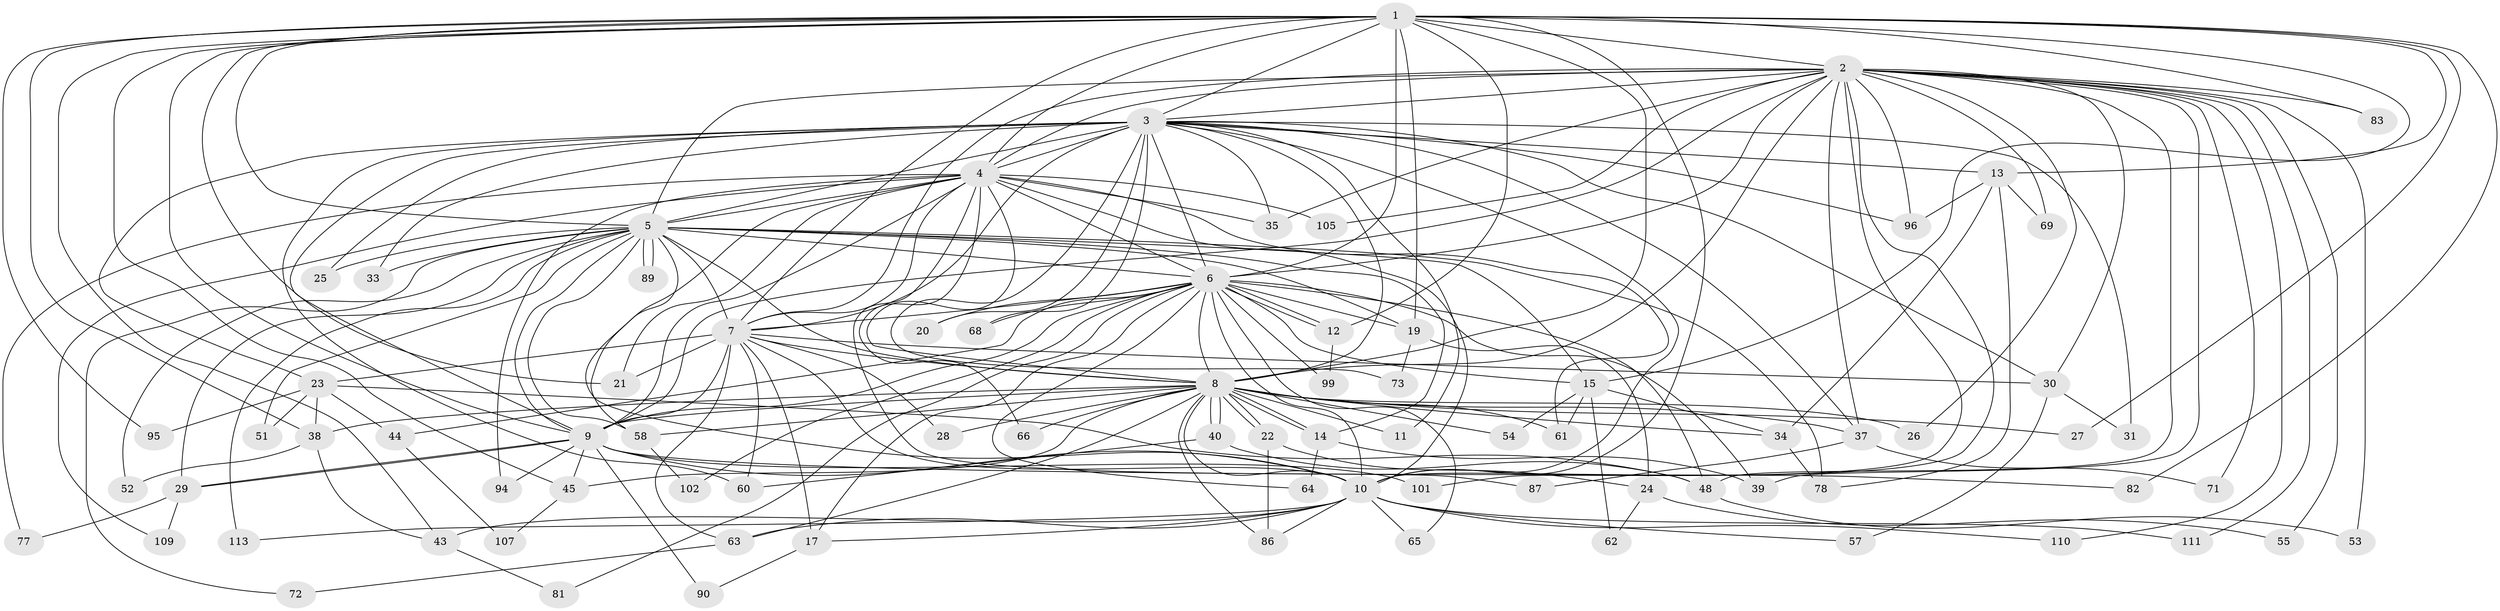 // Generated by graph-tools (version 1.1) at 2025/23/03/03/25 07:23:35]
// undirected, 80 vertices, 209 edges
graph export_dot {
graph [start="1"]
  node [color=gray90,style=filled];
  1 [super="+18"];
  2 [super="+42"];
  3 [super="+56"];
  4 [super="+36"];
  5 [super="+59"];
  6 [super="+79"];
  7 [super="+98"];
  8 [super="+92"];
  9 [super="+16"];
  10 [super="+32"];
  11;
  12 [super="+80"];
  13 [super="+49"];
  14 [super="+46"];
  15 [super="+67"];
  17;
  19 [super="+50"];
  20;
  21 [super="+70"];
  22;
  23 [super="+47"];
  24;
  25;
  26;
  27;
  28;
  29 [super="+104"];
  30 [super="+74"];
  31;
  33;
  34;
  35 [super="+93"];
  37 [super="+41"];
  38 [super="+84"];
  39 [super="+76"];
  40 [super="+75"];
  43;
  44;
  45 [super="+103"];
  48 [super="+85"];
  51;
  52;
  53;
  54;
  55;
  57;
  58;
  60 [super="+91"];
  61 [super="+112"];
  62;
  63 [super="+97"];
  64;
  65;
  66;
  68;
  69;
  71;
  72;
  73;
  77;
  78 [super="+106"];
  81;
  82;
  83;
  86 [super="+88"];
  87;
  89 [super="+108"];
  90;
  94;
  95;
  96 [super="+100"];
  99;
  101;
  102;
  105;
  107;
  109;
  110;
  111;
  113;
  1 -- 2 [weight=2];
  1 -- 3;
  1 -- 4;
  1 -- 5;
  1 -- 6 [weight=2];
  1 -- 7;
  1 -- 8;
  1 -- 9;
  1 -- 10;
  1 -- 13;
  1 -- 15;
  1 -- 21;
  1 -- 38;
  1 -- 82;
  1 -- 83;
  1 -- 95;
  1 -- 27;
  1 -- 43;
  1 -- 45;
  1 -- 19;
  1 -- 12;
  2 -- 3;
  2 -- 4;
  2 -- 5;
  2 -- 6;
  2 -- 7;
  2 -- 8;
  2 -- 9 [weight=2];
  2 -- 10;
  2 -- 26;
  2 -- 30;
  2 -- 35;
  2 -- 37;
  2 -- 39;
  2 -- 48;
  2 -- 53;
  2 -- 55;
  2 -- 69;
  2 -- 71;
  2 -- 83;
  2 -- 101;
  2 -- 105;
  2 -- 110;
  2 -- 111;
  2 -- 96;
  3 -- 4 [weight=3];
  3 -- 5;
  3 -- 6;
  3 -- 7;
  3 -- 8;
  3 -- 9;
  3 -- 10;
  3 -- 11;
  3 -- 13;
  3 -- 20;
  3 -- 23;
  3 -- 25;
  3 -- 31;
  3 -- 33;
  3 -- 68;
  3 -- 73;
  3 -- 96;
  3 -- 37;
  3 -- 30;
  3 -- 60;
  3 -- 35;
  4 -- 5;
  4 -- 6;
  4 -- 7;
  4 -- 8;
  4 -- 9;
  4 -- 10;
  4 -- 21;
  4 -- 35;
  4 -- 58;
  4 -- 66;
  4 -- 77;
  4 -- 87;
  4 -- 94;
  4 -- 105;
  4 -- 109;
  4 -- 61;
  5 -- 6;
  5 -- 7;
  5 -- 8;
  5 -- 9;
  5 -- 10;
  5 -- 15;
  5 -- 19;
  5 -- 25;
  5 -- 33;
  5 -- 51;
  5 -- 52;
  5 -- 72;
  5 -- 89;
  5 -- 89;
  5 -- 113;
  5 -- 58;
  5 -- 78;
  5 -- 29;
  5 -- 14;
  6 -- 7;
  6 -- 8;
  6 -- 9;
  6 -- 10;
  6 -- 12;
  6 -- 12;
  6 -- 17;
  6 -- 19;
  6 -- 20;
  6 -- 39;
  6 -- 44;
  6 -- 48;
  6 -- 64;
  6 -- 65;
  6 -- 68;
  6 -- 81;
  6 -- 99;
  6 -- 102;
  6 -- 15;
  7 -- 8;
  7 -- 9;
  7 -- 10;
  7 -- 17 [weight=2];
  7 -- 23;
  7 -- 28;
  7 -- 30;
  7 -- 60;
  7 -- 21;
  7 -- 63;
  8 -- 9 [weight=2];
  8 -- 10;
  8 -- 11;
  8 -- 14;
  8 -- 14;
  8 -- 22;
  8 -- 22;
  8 -- 26;
  8 -- 27;
  8 -- 28;
  8 -- 34;
  8 -- 37 [weight=2];
  8 -- 38;
  8 -- 40;
  8 -- 40;
  8 -- 45;
  8 -- 54;
  8 -- 58;
  8 -- 63;
  8 -- 66;
  8 -- 86;
  8 -- 61;
  9 -- 10;
  9 -- 29;
  9 -- 29;
  9 -- 82;
  9 -- 90;
  9 -- 94;
  9 -- 101;
  9 -- 45;
  10 -- 43;
  10 -- 57;
  10 -- 63;
  10 -- 65;
  10 -- 110;
  10 -- 111;
  10 -- 113;
  10 -- 17;
  10 -- 86;
  12 -- 99;
  13 -- 96;
  13 -- 34;
  13 -- 69;
  13 -- 78;
  14 -- 64;
  14 -- 39;
  15 -- 34;
  15 -- 54;
  15 -- 61;
  15 -- 62;
  17 -- 90;
  19 -- 24;
  19 -- 73;
  22 -- 24;
  22 -- 86;
  23 -- 44;
  23 -- 48;
  23 -- 51;
  23 -- 38;
  23 -- 95;
  24 -- 55;
  24 -- 62;
  29 -- 77;
  29 -- 109;
  30 -- 31;
  30 -- 57;
  34 -- 78;
  37 -- 71;
  37 -- 87;
  38 -- 52;
  38 -- 43;
  40 -- 60;
  40 -- 48;
  43 -- 81;
  44 -- 107;
  45 -- 107;
  48 -- 53;
  58 -- 102;
  63 -- 72;
}

